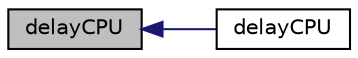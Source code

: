 digraph "delayCPU"
{
  edge [fontname="Helvetica",fontsize="10",labelfontname="Helvetica",labelfontsize="10"];
  node [fontname="Helvetica",fontsize="10",shape=record];
  rankdir="LR";
  Node3 [label="delayCPU",height=0.2,width=0.4,color="black", fillcolor="grey75", style="filled", fontcolor="black"];
  Node3 -> Node4 [dir="back",color="midnightblue",fontsize="10",style="solid",fontname="Helvetica"];
  Node4 [label="delayCPU",height=0.2,width=0.4,color="black", fillcolor="white", style="filled",URL="$d5/de3/qemu__virt_2util_8cpp.html#aa4a97fa761002995c6d8f3b7f67bff85"];
}
